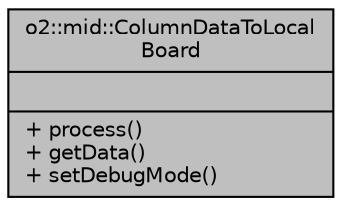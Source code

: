 digraph "o2::mid::ColumnDataToLocalBoard"
{
 // INTERACTIVE_SVG=YES
  bgcolor="transparent";
  edge [fontname="Helvetica",fontsize="10",labelfontname="Helvetica",labelfontsize="10"];
  node [fontname="Helvetica",fontsize="10",shape=record];
  Node1 [label="{o2::mid::ColumnDataToLocal\lBoard\n||+ process()\l+ getData()\l+ setDebugMode()\l}",height=0.2,width=0.4,color="black", fillcolor="grey75", style="filled", fontcolor="black"];
}
